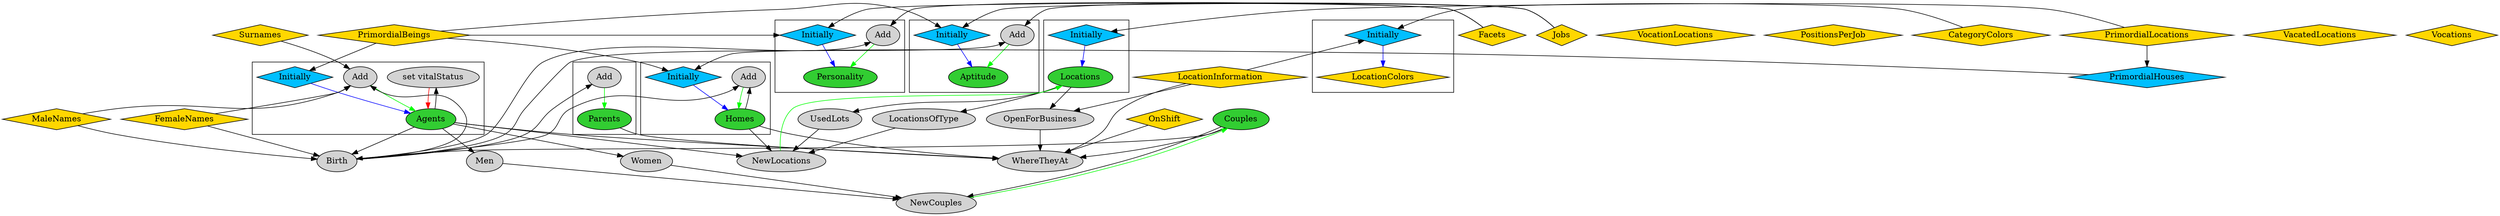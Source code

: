 digraph {
node [ style="filled"]
subgraph "cluster_Agents"{
v10 [ label = "Agents" fillcolor="limegreen"];
v11 [ label = "Add"];
v12 [ label = "Initially" fillcolor="deepskyblue" shape="diamond"];
v14 [ label = "set vitalStatus"];
}
subgraph "cluster_Personality"{
v4 [ label = "Personality" fillcolor="limegreen"];
v5 [ label = "Add"];
v16 [ label = "Initially" fillcolor="deepskyblue" shape="diamond"];
}
subgraph "cluster_Aptitude"{
v18 [ label = "Aptitude" fillcolor="limegreen"];
v19 [ label = "Add"];
v20 [ label = "Initially" fillcolor="deepskyblue" shape="diamond"];
}
subgraph "cluster_Parents"{
v21 [ label = "Parents" fillcolor="limegreen"];
v22 [ label = "Add"];
}
subgraph "cluster_LocationColors"{
v27 [ label = "LocationColors" fillcolor="gold" shape="diamond"];
v28 [ label = "Initially" fillcolor="deepskyblue" shape="diamond"];
}
subgraph "cluster_Locations"{
v32 [ label = "Locations" fillcolor="limegreen"];
v33 [ label = "Initially" fillcolor="deepskyblue" shape="diamond"];
}
subgraph "cluster_Homes"{
v34 [ label = "Homes" fillcolor="limegreen"];
v35 [ label = "Add"];
v36 [ label = "Initially" fillcolor="deepskyblue" shape="diamond"];
}
v0 [ label = "MaleNames" fillcolor="gold" shape="diamond"];
v1 [ label = "FemaleNames" fillcolor="gold" shape="diamond"];
v2 [ label = "Surnames" fillcolor="gold" shape="diamond"];
v3 [ label = "Facets" fillcolor="gold" shape="diamond"];
v6 [ label = "Birth"];
v7 [ label = "Couples" fillcolor="limegreen"];
v8 [ label = "NewCouples"];
v9 [ label = "Men"];
v13 [ label = "PrimordialBeings" fillcolor="gold" shape="diamond"];
v15 [ label = "Women"];
v17 [ label = "Jobs" fillcolor="gold" shape="diamond"];
v23 [ label = "LocationInformation" fillcolor="gold" shape="diamond"];
v24 [ label = "VocationLocations" fillcolor="gold" shape="diamond"];
v25 [ label = "PositionsPerJob" fillcolor="gold" shape="diamond"];
v26 [ label = "CategoryColors" fillcolor="gold" shape="diamond"];
v29 [ label = "PrimordialLocations" fillcolor="gold" shape="diamond"];
v30 [ label = "NewLocations"];
v31 [ label = "UsedLots"];
v37 [ label = "PrimordialHouses" fillcolor="deepskyblue" shape="diamond"];
v38 [ label = "LocationsOfType"];
v39 [ label = "VacatedLocations" fillcolor="gold" shape="diamond"];
v40 [ label = "Vocations" fillcolor="gold" shape="diamond"];
v41 [ label = "OnShift" fillcolor="gold" shape="diamond"];
v42 [ label = "WhereTheyAt"];
v43 [ label = "OpenForBusiness"];
v5 -> v4 [ color="green" ]
v6 -> v5 [ constraint="false" ]
v7 -> v6
v8 -> v7 [ color="green" ]
v9 -> v8
v10 -> v9
v11 -> v10 [ color="green" ]
v6 -> v11 [ constraint="false" ]
v2 -> v11 [ constraint="false" ]
v0 -> v11 [ constraint="false" ]
v1 -> v11 [ constraint="false" ]
v12 -> v10 [ color="blue" ]
v13 -> v12 [ constraint="false" ]
v14 -> v10 [ color="red" ]
v10 -> v14 [ constraint="false" ]
v7 -> v8
v15 -> v8
v10 -> v15
v10 -> v6
v0 -> v6
v1 -> v6
v3 -> v5 [ constraint="false" ]
v16 -> v4 [ color="blue" ]
v13 -> v16 [ constraint="false" ]
v3 -> v16 [ constraint="false" ]
v19 -> v18 [ color="green" ]
v6 -> v19 [ constraint="false" ]
v17 -> v19 [ constraint="false" ]
v20 -> v18 [ color="blue" ]
v13 -> v20 [ constraint="false" ]
v17 -> v20 [ constraint="false" ]
v22 -> v21 [ color="green" ]
v6 -> v22 [ constraint="false" ]
v28 -> v27 [ color="blue" ]
v23 -> v28 [ constraint="false" ]
v26 -> v28 [ constraint="false" ]
v31 -> v30
v32 -> v31
v30 -> v32 [ color="green" ]
v33 -> v32 [ color="blue" ]
v29 -> v33 [ constraint="false" ]
v34 -> v30
v35 -> v34 [ color="green" ]
v6 -> v35 [ constraint="false" ]
v34 -> v35 [ constraint="false" ]
v36 -> v34 [ color="blue" ]
v37 -> v36 [ constraint="false" ]
v29 -> v37
v13 -> v36 [ constraint="false" ]
v10 -> v30
v38 -> v30
v32 -> v38
v43 -> v42
v32 -> v43
v23 -> v43
v10 -> v42
v23 -> v42
v34 -> v42
v7 -> v42
v21 -> v42
v41 -> v42
}
